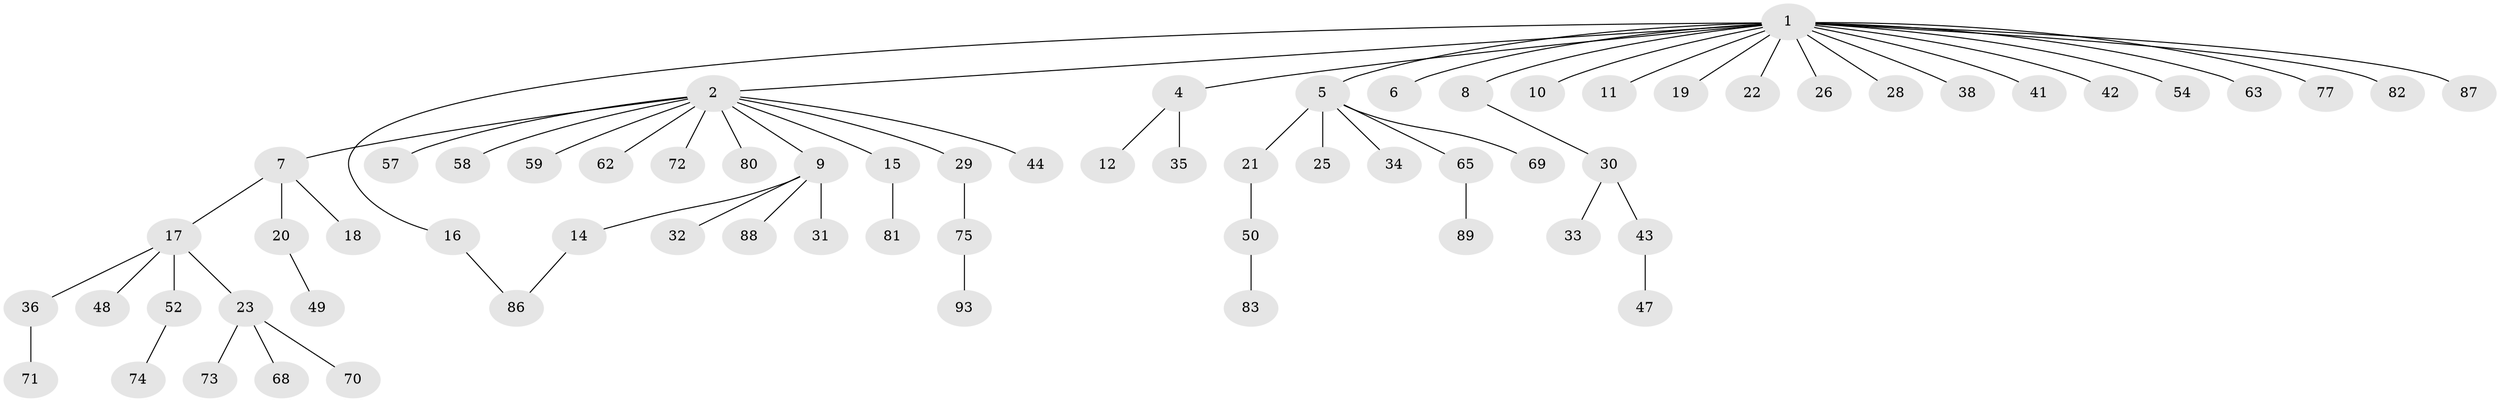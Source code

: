 // original degree distribution, {19: 0.010752688172043012, 13: 0.010752688172043012, 3: 0.13978494623655913, 4: 0.03225806451612903, 6: 0.03225806451612903, 1: 0.6344086021505376, 2: 0.13978494623655913}
// Generated by graph-tools (version 1.1) at 2025/11/02/27/25 16:11:09]
// undirected, 67 vertices, 67 edges
graph export_dot {
graph [start="1"]
  node [color=gray90,style=filled];
  1 [super="+3"];
  2 [super="+45"];
  4 [super="+66"];
  5 [super="+24"];
  6;
  7 [super="+13"];
  8 [super="+39"];
  9 [super="+84"];
  10 [super="+40"];
  11;
  12;
  14;
  15 [super="+76"];
  16 [super="+67"];
  17 [super="+64"];
  18 [super="+27"];
  19;
  20 [super="+92"];
  21 [super="+90"];
  22;
  23 [super="+61"];
  25;
  26;
  28;
  29 [super="+51"];
  30 [super="+37"];
  31;
  32 [super="+46"];
  33;
  34;
  35;
  36 [super="+53"];
  38;
  41 [super="+91"];
  42;
  43 [super="+56"];
  44;
  47;
  48;
  49;
  50 [super="+78"];
  52 [super="+55"];
  54;
  57 [super="+60"];
  58;
  59;
  62;
  63;
  65 [super="+79"];
  68;
  69;
  70;
  71 [super="+85"];
  72;
  73;
  74;
  75;
  77;
  80;
  81;
  82;
  83;
  86;
  87;
  88;
  89;
  93;
  1 -- 2;
  1 -- 4;
  1 -- 5;
  1 -- 6;
  1 -- 8;
  1 -- 10;
  1 -- 11;
  1 -- 16;
  1 -- 19;
  1 -- 22;
  1 -- 26;
  1 -- 28;
  1 -- 38;
  1 -- 41;
  1 -- 42;
  1 -- 63;
  1 -- 77;
  1 -- 87;
  1 -- 82;
  1 -- 54;
  2 -- 7;
  2 -- 9;
  2 -- 15;
  2 -- 29;
  2 -- 44;
  2 -- 57;
  2 -- 58;
  2 -- 59;
  2 -- 62;
  2 -- 72;
  2 -- 80;
  4 -- 12;
  4 -- 35;
  5 -- 21;
  5 -- 34;
  5 -- 65;
  5 -- 69;
  5 -- 25;
  7 -- 18;
  7 -- 20;
  7 -- 17;
  8 -- 30;
  9 -- 14;
  9 -- 31;
  9 -- 32;
  9 -- 88;
  14 -- 86;
  15 -- 81;
  16 -- 86;
  17 -- 23;
  17 -- 36;
  17 -- 48;
  17 -- 52;
  20 -- 49;
  21 -- 50;
  23 -- 68;
  23 -- 73;
  23 -- 70;
  29 -- 75;
  30 -- 33;
  30 -- 43;
  36 -- 71;
  43 -- 47;
  50 -- 83;
  52 -- 74;
  65 -- 89;
  75 -- 93;
}
